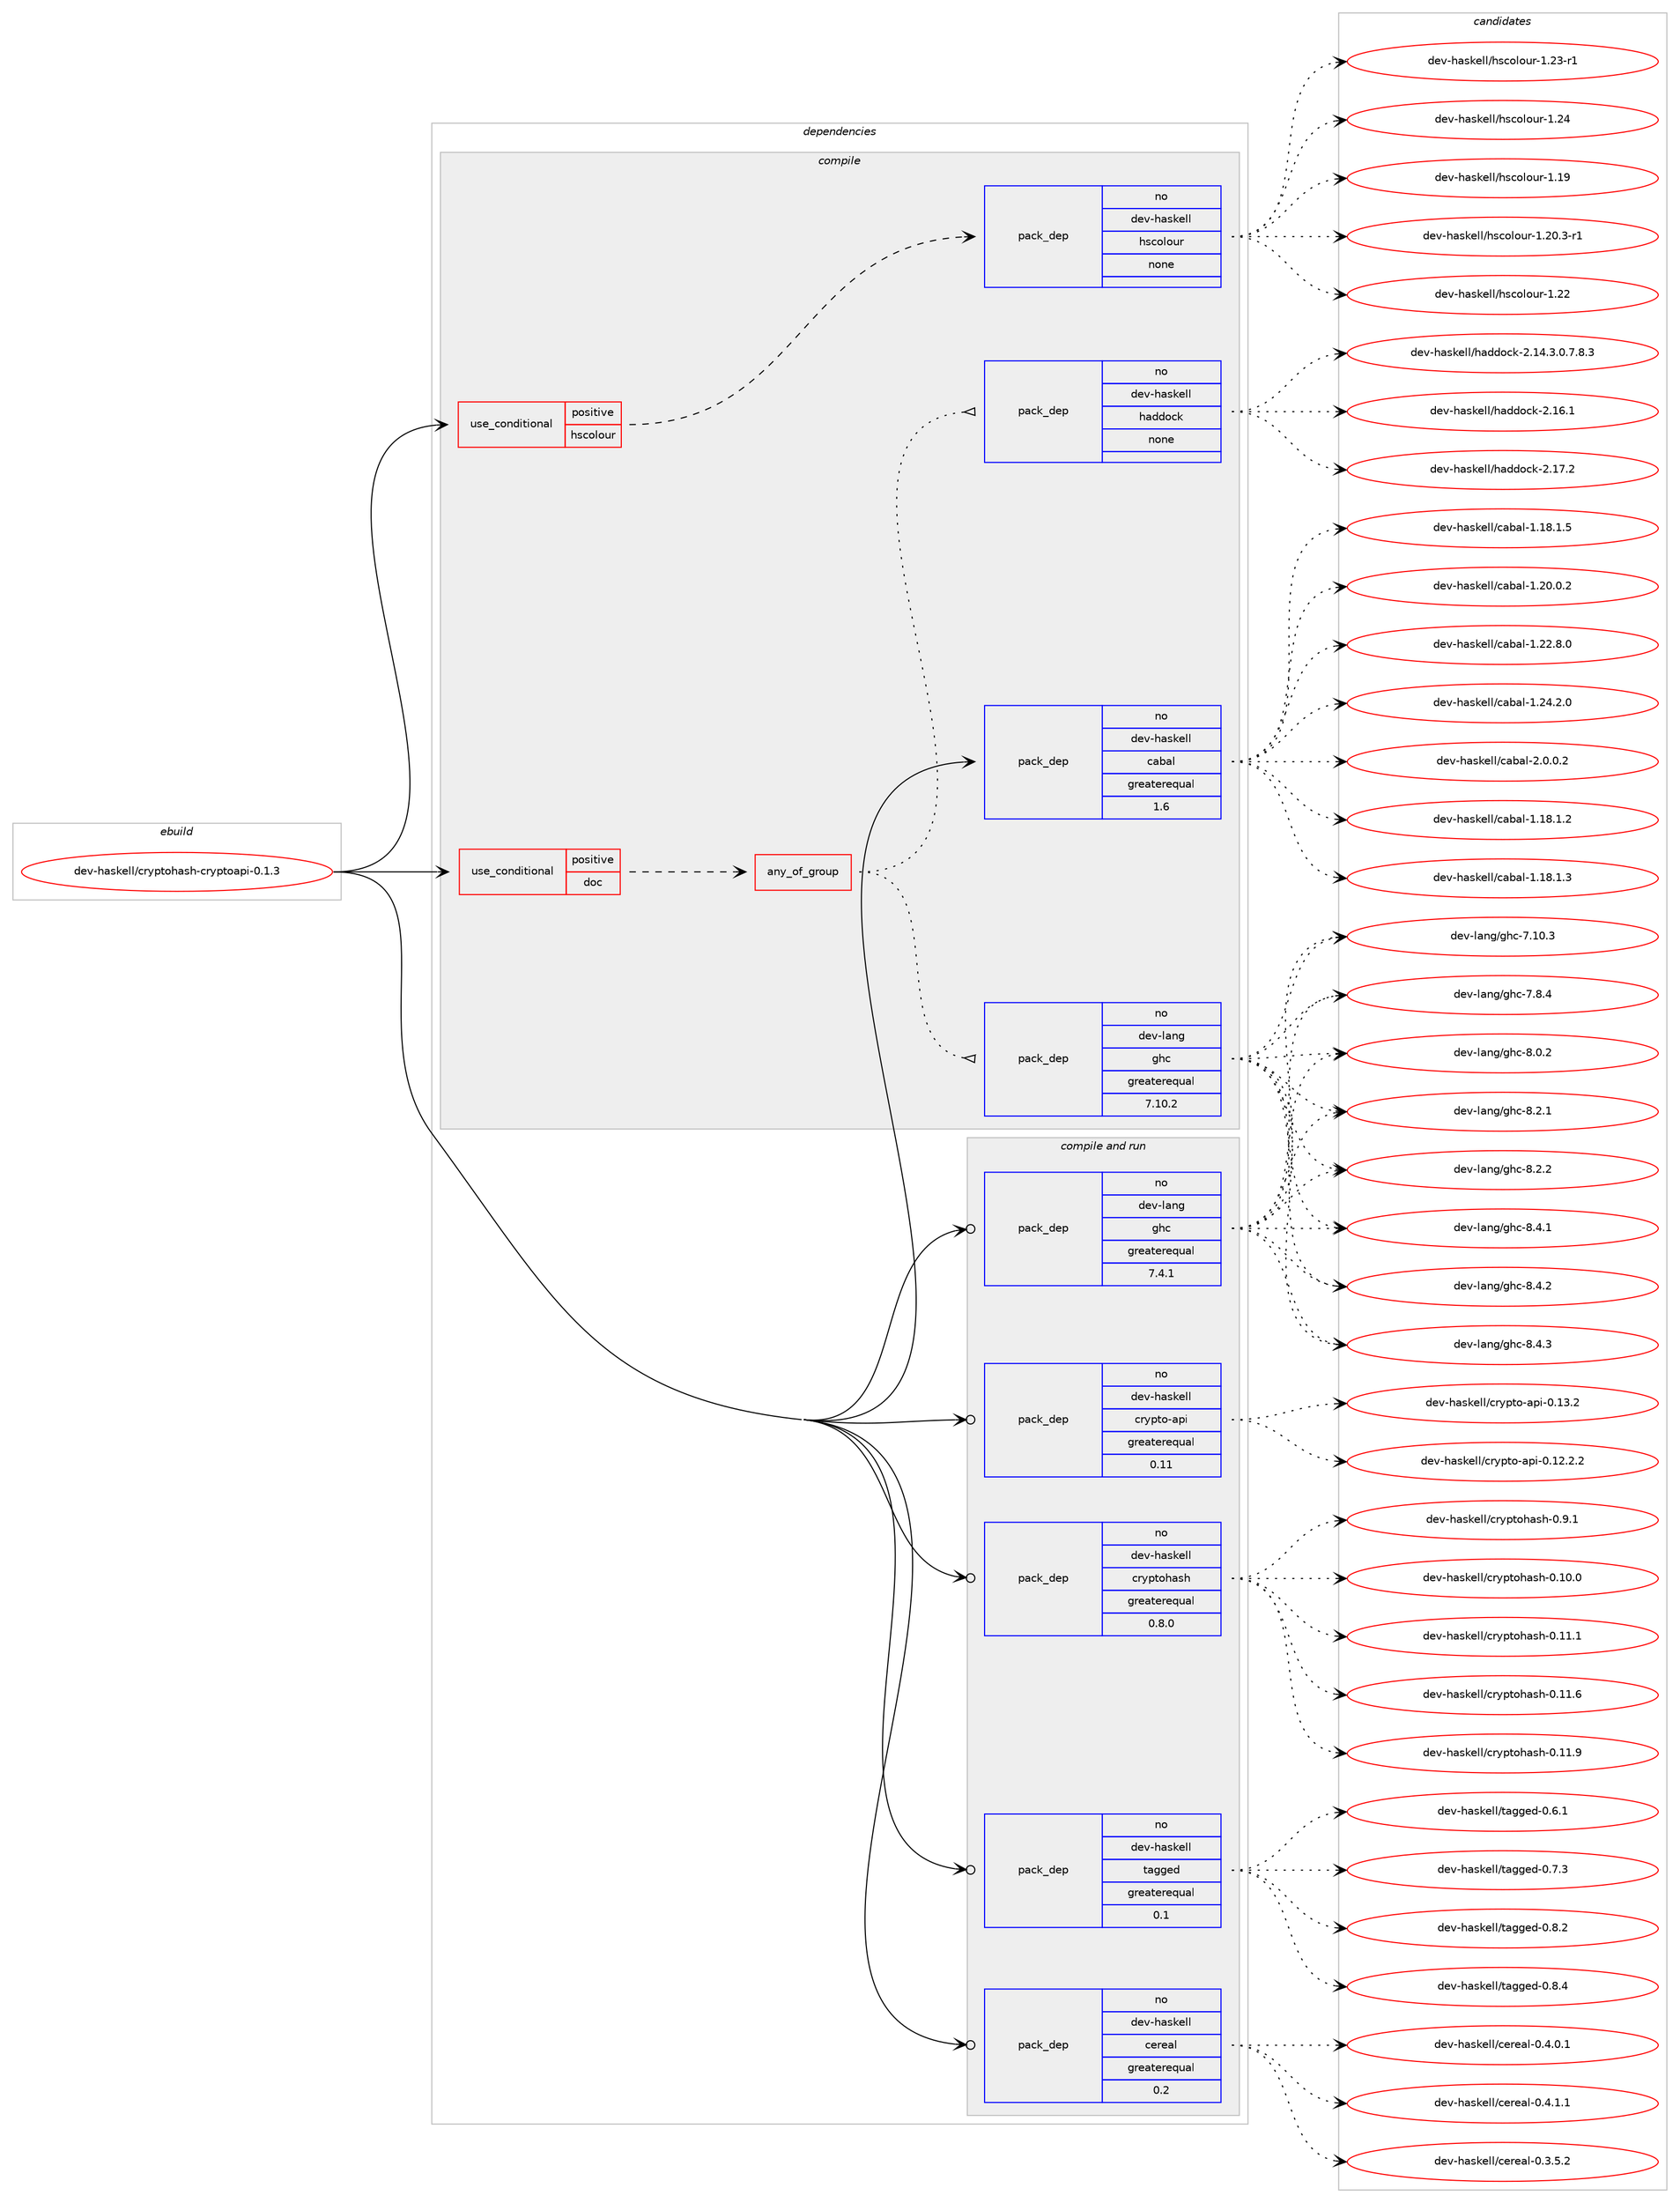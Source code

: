digraph prolog {

# *************
# Graph options
# *************

newrank=true;
concentrate=true;
compound=true;
graph [rankdir=LR,fontname=Helvetica,fontsize=10,ranksep=1.5];#, ranksep=2.5, nodesep=0.2];
edge  [arrowhead=vee];
node  [fontname=Helvetica,fontsize=10];

# **********
# The ebuild
# **********

subgraph cluster_leftcol {
color=gray;
rank=same;
label=<<i>ebuild</i>>;
id [label="dev-haskell/cryptohash-cryptoapi-0.1.3", color=red, width=4, href="../dev-haskell/cryptohash-cryptoapi-0.1.3.svg"];
}

# ****************
# The dependencies
# ****************

subgraph cluster_midcol {
color=gray;
label=<<i>dependencies</i>>;
subgraph cluster_compile {
fillcolor="#eeeeee";
style=filled;
label=<<i>compile</i>>;
subgraph cond359241 {
dependency1330436 [label=<<TABLE BORDER="0" CELLBORDER="1" CELLSPACING="0" CELLPADDING="4"><TR><TD ROWSPAN="3" CELLPADDING="10">use_conditional</TD></TR><TR><TD>positive</TD></TR><TR><TD>doc</TD></TR></TABLE>>, shape=none, color=red];
subgraph any20755 {
dependency1330437 [label=<<TABLE BORDER="0" CELLBORDER="1" CELLSPACING="0" CELLPADDING="4"><TR><TD CELLPADDING="10">any_of_group</TD></TR></TABLE>>, shape=none, color=red];subgraph pack949888 {
dependency1330438 [label=<<TABLE BORDER="0" CELLBORDER="1" CELLSPACING="0" CELLPADDING="4" WIDTH="220"><TR><TD ROWSPAN="6" CELLPADDING="30">pack_dep</TD></TR><TR><TD WIDTH="110">no</TD></TR><TR><TD>dev-haskell</TD></TR><TR><TD>haddock</TD></TR><TR><TD>none</TD></TR><TR><TD></TD></TR></TABLE>>, shape=none, color=blue];
}
dependency1330437:e -> dependency1330438:w [weight=20,style="dotted",arrowhead="oinv"];
subgraph pack949889 {
dependency1330439 [label=<<TABLE BORDER="0" CELLBORDER="1" CELLSPACING="0" CELLPADDING="4" WIDTH="220"><TR><TD ROWSPAN="6" CELLPADDING="30">pack_dep</TD></TR><TR><TD WIDTH="110">no</TD></TR><TR><TD>dev-lang</TD></TR><TR><TD>ghc</TD></TR><TR><TD>greaterequal</TD></TR><TR><TD>7.10.2</TD></TR></TABLE>>, shape=none, color=blue];
}
dependency1330437:e -> dependency1330439:w [weight=20,style="dotted",arrowhead="oinv"];
}
dependency1330436:e -> dependency1330437:w [weight=20,style="dashed",arrowhead="vee"];
}
id:e -> dependency1330436:w [weight=20,style="solid",arrowhead="vee"];
subgraph cond359242 {
dependency1330440 [label=<<TABLE BORDER="0" CELLBORDER="1" CELLSPACING="0" CELLPADDING="4"><TR><TD ROWSPAN="3" CELLPADDING="10">use_conditional</TD></TR><TR><TD>positive</TD></TR><TR><TD>hscolour</TD></TR></TABLE>>, shape=none, color=red];
subgraph pack949890 {
dependency1330441 [label=<<TABLE BORDER="0" CELLBORDER="1" CELLSPACING="0" CELLPADDING="4" WIDTH="220"><TR><TD ROWSPAN="6" CELLPADDING="30">pack_dep</TD></TR><TR><TD WIDTH="110">no</TD></TR><TR><TD>dev-haskell</TD></TR><TR><TD>hscolour</TD></TR><TR><TD>none</TD></TR><TR><TD></TD></TR></TABLE>>, shape=none, color=blue];
}
dependency1330440:e -> dependency1330441:w [weight=20,style="dashed",arrowhead="vee"];
}
id:e -> dependency1330440:w [weight=20,style="solid",arrowhead="vee"];
subgraph pack949891 {
dependency1330442 [label=<<TABLE BORDER="0" CELLBORDER="1" CELLSPACING="0" CELLPADDING="4" WIDTH="220"><TR><TD ROWSPAN="6" CELLPADDING="30">pack_dep</TD></TR><TR><TD WIDTH="110">no</TD></TR><TR><TD>dev-haskell</TD></TR><TR><TD>cabal</TD></TR><TR><TD>greaterequal</TD></TR><TR><TD>1.6</TD></TR></TABLE>>, shape=none, color=blue];
}
id:e -> dependency1330442:w [weight=20,style="solid",arrowhead="vee"];
}
subgraph cluster_compileandrun {
fillcolor="#eeeeee";
style=filled;
label=<<i>compile and run</i>>;
subgraph pack949892 {
dependency1330443 [label=<<TABLE BORDER="0" CELLBORDER="1" CELLSPACING="0" CELLPADDING="4" WIDTH="220"><TR><TD ROWSPAN="6" CELLPADDING="30">pack_dep</TD></TR><TR><TD WIDTH="110">no</TD></TR><TR><TD>dev-haskell</TD></TR><TR><TD>cereal</TD></TR><TR><TD>greaterequal</TD></TR><TR><TD>0.2</TD></TR></TABLE>>, shape=none, color=blue];
}
id:e -> dependency1330443:w [weight=20,style="solid",arrowhead="odotvee"];
subgraph pack949893 {
dependency1330444 [label=<<TABLE BORDER="0" CELLBORDER="1" CELLSPACING="0" CELLPADDING="4" WIDTH="220"><TR><TD ROWSPAN="6" CELLPADDING="30">pack_dep</TD></TR><TR><TD WIDTH="110">no</TD></TR><TR><TD>dev-haskell</TD></TR><TR><TD>crypto-api</TD></TR><TR><TD>greaterequal</TD></TR><TR><TD>0.11</TD></TR></TABLE>>, shape=none, color=blue];
}
id:e -> dependency1330444:w [weight=20,style="solid",arrowhead="odotvee"];
subgraph pack949894 {
dependency1330445 [label=<<TABLE BORDER="0" CELLBORDER="1" CELLSPACING="0" CELLPADDING="4" WIDTH="220"><TR><TD ROWSPAN="6" CELLPADDING="30">pack_dep</TD></TR><TR><TD WIDTH="110">no</TD></TR><TR><TD>dev-haskell</TD></TR><TR><TD>cryptohash</TD></TR><TR><TD>greaterequal</TD></TR><TR><TD>0.8.0</TD></TR></TABLE>>, shape=none, color=blue];
}
id:e -> dependency1330445:w [weight=20,style="solid",arrowhead="odotvee"];
subgraph pack949895 {
dependency1330446 [label=<<TABLE BORDER="0" CELLBORDER="1" CELLSPACING="0" CELLPADDING="4" WIDTH="220"><TR><TD ROWSPAN="6" CELLPADDING="30">pack_dep</TD></TR><TR><TD WIDTH="110">no</TD></TR><TR><TD>dev-haskell</TD></TR><TR><TD>tagged</TD></TR><TR><TD>greaterequal</TD></TR><TR><TD>0.1</TD></TR></TABLE>>, shape=none, color=blue];
}
id:e -> dependency1330446:w [weight=20,style="solid",arrowhead="odotvee"];
subgraph pack949896 {
dependency1330447 [label=<<TABLE BORDER="0" CELLBORDER="1" CELLSPACING="0" CELLPADDING="4" WIDTH="220"><TR><TD ROWSPAN="6" CELLPADDING="30">pack_dep</TD></TR><TR><TD WIDTH="110">no</TD></TR><TR><TD>dev-lang</TD></TR><TR><TD>ghc</TD></TR><TR><TD>greaterequal</TD></TR><TR><TD>7.4.1</TD></TR></TABLE>>, shape=none, color=blue];
}
id:e -> dependency1330447:w [weight=20,style="solid",arrowhead="odotvee"];
}
subgraph cluster_run {
fillcolor="#eeeeee";
style=filled;
label=<<i>run</i>>;
}
}

# **************
# The candidates
# **************

subgraph cluster_choices {
rank=same;
color=gray;
label=<<i>candidates</i>>;

subgraph choice949888 {
color=black;
nodesep=1;
choice1001011184510497115107101108108471049710010011199107455046495246514648465546564651 [label="dev-haskell/haddock-2.14.3.0.7.8.3", color=red, width=4,href="../dev-haskell/haddock-2.14.3.0.7.8.3.svg"];
choice100101118451049711510710110810847104971001001119910745504649544649 [label="dev-haskell/haddock-2.16.1", color=red, width=4,href="../dev-haskell/haddock-2.16.1.svg"];
choice100101118451049711510710110810847104971001001119910745504649554650 [label="dev-haskell/haddock-2.17.2", color=red, width=4,href="../dev-haskell/haddock-2.17.2.svg"];
dependency1330438:e -> choice1001011184510497115107101108108471049710010011199107455046495246514648465546564651:w [style=dotted,weight="100"];
dependency1330438:e -> choice100101118451049711510710110810847104971001001119910745504649544649:w [style=dotted,weight="100"];
dependency1330438:e -> choice100101118451049711510710110810847104971001001119910745504649554650:w [style=dotted,weight="100"];
}
subgraph choice949889 {
color=black;
nodesep=1;
choice1001011184510897110103471031049945554649484651 [label="dev-lang/ghc-7.10.3", color=red, width=4,href="../dev-lang/ghc-7.10.3.svg"];
choice10010111845108971101034710310499455546564652 [label="dev-lang/ghc-7.8.4", color=red, width=4,href="../dev-lang/ghc-7.8.4.svg"];
choice10010111845108971101034710310499455646484650 [label="dev-lang/ghc-8.0.2", color=red, width=4,href="../dev-lang/ghc-8.0.2.svg"];
choice10010111845108971101034710310499455646504649 [label="dev-lang/ghc-8.2.1", color=red, width=4,href="../dev-lang/ghc-8.2.1.svg"];
choice10010111845108971101034710310499455646504650 [label="dev-lang/ghc-8.2.2", color=red, width=4,href="../dev-lang/ghc-8.2.2.svg"];
choice10010111845108971101034710310499455646524649 [label="dev-lang/ghc-8.4.1", color=red, width=4,href="../dev-lang/ghc-8.4.1.svg"];
choice10010111845108971101034710310499455646524650 [label="dev-lang/ghc-8.4.2", color=red, width=4,href="../dev-lang/ghc-8.4.2.svg"];
choice10010111845108971101034710310499455646524651 [label="dev-lang/ghc-8.4.3", color=red, width=4,href="../dev-lang/ghc-8.4.3.svg"];
dependency1330439:e -> choice1001011184510897110103471031049945554649484651:w [style=dotted,weight="100"];
dependency1330439:e -> choice10010111845108971101034710310499455546564652:w [style=dotted,weight="100"];
dependency1330439:e -> choice10010111845108971101034710310499455646484650:w [style=dotted,weight="100"];
dependency1330439:e -> choice10010111845108971101034710310499455646504649:w [style=dotted,weight="100"];
dependency1330439:e -> choice10010111845108971101034710310499455646504650:w [style=dotted,weight="100"];
dependency1330439:e -> choice10010111845108971101034710310499455646524649:w [style=dotted,weight="100"];
dependency1330439:e -> choice10010111845108971101034710310499455646524650:w [style=dotted,weight="100"];
dependency1330439:e -> choice10010111845108971101034710310499455646524651:w [style=dotted,weight="100"];
}
subgraph choice949890 {
color=black;
nodesep=1;
choice100101118451049711510710110810847104115991111081111171144549464957 [label="dev-haskell/hscolour-1.19", color=red, width=4,href="../dev-haskell/hscolour-1.19.svg"];
choice10010111845104971151071011081084710411599111108111117114454946504846514511449 [label="dev-haskell/hscolour-1.20.3-r1", color=red, width=4,href="../dev-haskell/hscolour-1.20.3-r1.svg"];
choice100101118451049711510710110810847104115991111081111171144549465050 [label="dev-haskell/hscolour-1.22", color=red, width=4,href="../dev-haskell/hscolour-1.22.svg"];
choice1001011184510497115107101108108471041159911110811111711445494650514511449 [label="dev-haskell/hscolour-1.23-r1", color=red, width=4,href="../dev-haskell/hscolour-1.23-r1.svg"];
choice100101118451049711510710110810847104115991111081111171144549465052 [label="dev-haskell/hscolour-1.24", color=red, width=4,href="../dev-haskell/hscolour-1.24.svg"];
dependency1330441:e -> choice100101118451049711510710110810847104115991111081111171144549464957:w [style=dotted,weight="100"];
dependency1330441:e -> choice10010111845104971151071011081084710411599111108111117114454946504846514511449:w [style=dotted,weight="100"];
dependency1330441:e -> choice100101118451049711510710110810847104115991111081111171144549465050:w [style=dotted,weight="100"];
dependency1330441:e -> choice1001011184510497115107101108108471041159911110811111711445494650514511449:w [style=dotted,weight="100"];
dependency1330441:e -> choice100101118451049711510710110810847104115991111081111171144549465052:w [style=dotted,weight="100"];
}
subgraph choice949891 {
color=black;
nodesep=1;
choice10010111845104971151071011081084799979897108454946495646494650 [label="dev-haskell/cabal-1.18.1.2", color=red, width=4,href="../dev-haskell/cabal-1.18.1.2.svg"];
choice10010111845104971151071011081084799979897108454946495646494651 [label="dev-haskell/cabal-1.18.1.3", color=red, width=4,href="../dev-haskell/cabal-1.18.1.3.svg"];
choice10010111845104971151071011081084799979897108454946495646494653 [label="dev-haskell/cabal-1.18.1.5", color=red, width=4,href="../dev-haskell/cabal-1.18.1.5.svg"];
choice10010111845104971151071011081084799979897108454946504846484650 [label="dev-haskell/cabal-1.20.0.2", color=red, width=4,href="../dev-haskell/cabal-1.20.0.2.svg"];
choice10010111845104971151071011081084799979897108454946505046564648 [label="dev-haskell/cabal-1.22.8.0", color=red, width=4,href="../dev-haskell/cabal-1.22.8.0.svg"];
choice10010111845104971151071011081084799979897108454946505246504648 [label="dev-haskell/cabal-1.24.2.0", color=red, width=4,href="../dev-haskell/cabal-1.24.2.0.svg"];
choice100101118451049711510710110810847999798971084550464846484650 [label="dev-haskell/cabal-2.0.0.2", color=red, width=4,href="../dev-haskell/cabal-2.0.0.2.svg"];
dependency1330442:e -> choice10010111845104971151071011081084799979897108454946495646494650:w [style=dotted,weight="100"];
dependency1330442:e -> choice10010111845104971151071011081084799979897108454946495646494651:w [style=dotted,weight="100"];
dependency1330442:e -> choice10010111845104971151071011081084799979897108454946495646494653:w [style=dotted,weight="100"];
dependency1330442:e -> choice10010111845104971151071011081084799979897108454946504846484650:w [style=dotted,weight="100"];
dependency1330442:e -> choice10010111845104971151071011081084799979897108454946505046564648:w [style=dotted,weight="100"];
dependency1330442:e -> choice10010111845104971151071011081084799979897108454946505246504648:w [style=dotted,weight="100"];
dependency1330442:e -> choice100101118451049711510710110810847999798971084550464846484650:w [style=dotted,weight="100"];
}
subgraph choice949892 {
color=black;
nodesep=1;
choice10010111845104971151071011081084799101114101971084548465146534650 [label="dev-haskell/cereal-0.3.5.2", color=red, width=4,href="../dev-haskell/cereal-0.3.5.2.svg"];
choice10010111845104971151071011081084799101114101971084548465246484649 [label="dev-haskell/cereal-0.4.0.1", color=red, width=4,href="../dev-haskell/cereal-0.4.0.1.svg"];
choice10010111845104971151071011081084799101114101971084548465246494649 [label="dev-haskell/cereal-0.4.1.1", color=red, width=4,href="../dev-haskell/cereal-0.4.1.1.svg"];
dependency1330443:e -> choice10010111845104971151071011081084799101114101971084548465146534650:w [style=dotted,weight="100"];
dependency1330443:e -> choice10010111845104971151071011081084799101114101971084548465246484649:w [style=dotted,weight="100"];
dependency1330443:e -> choice10010111845104971151071011081084799101114101971084548465246494649:w [style=dotted,weight="100"];
}
subgraph choice949893 {
color=black;
nodesep=1;
choice100101118451049711510710110810847991141211121161114597112105454846495046504650 [label="dev-haskell/crypto-api-0.12.2.2", color=red, width=4,href="../dev-haskell/crypto-api-0.12.2.2.svg"];
choice10010111845104971151071011081084799114121112116111459711210545484649514650 [label="dev-haskell/crypto-api-0.13.2", color=red, width=4,href="../dev-haskell/crypto-api-0.13.2.svg"];
dependency1330444:e -> choice100101118451049711510710110810847991141211121161114597112105454846495046504650:w [style=dotted,weight="100"];
dependency1330444:e -> choice10010111845104971151071011081084799114121112116111459711210545484649514650:w [style=dotted,weight="100"];
}
subgraph choice949894 {
color=black;
nodesep=1;
choice100101118451049711510710110810847991141211121161111049711510445484649484648 [label="dev-haskell/cryptohash-0.10.0", color=red, width=4,href="../dev-haskell/cryptohash-0.10.0.svg"];
choice100101118451049711510710110810847991141211121161111049711510445484649494649 [label="dev-haskell/cryptohash-0.11.1", color=red, width=4,href="../dev-haskell/cryptohash-0.11.1.svg"];
choice100101118451049711510710110810847991141211121161111049711510445484649494654 [label="dev-haskell/cryptohash-0.11.6", color=red, width=4,href="../dev-haskell/cryptohash-0.11.6.svg"];
choice100101118451049711510710110810847991141211121161111049711510445484649494657 [label="dev-haskell/cryptohash-0.11.9", color=red, width=4,href="../dev-haskell/cryptohash-0.11.9.svg"];
choice1001011184510497115107101108108479911412111211611110497115104454846574649 [label="dev-haskell/cryptohash-0.9.1", color=red, width=4,href="../dev-haskell/cryptohash-0.9.1.svg"];
dependency1330445:e -> choice100101118451049711510710110810847991141211121161111049711510445484649484648:w [style=dotted,weight="100"];
dependency1330445:e -> choice100101118451049711510710110810847991141211121161111049711510445484649494649:w [style=dotted,weight="100"];
dependency1330445:e -> choice100101118451049711510710110810847991141211121161111049711510445484649494654:w [style=dotted,weight="100"];
dependency1330445:e -> choice100101118451049711510710110810847991141211121161111049711510445484649494657:w [style=dotted,weight="100"];
dependency1330445:e -> choice1001011184510497115107101108108479911412111211611110497115104454846574649:w [style=dotted,weight="100"];
}
subgraph choice949895 {
color=black;
nodesep=1;
choice10010111845104971151071011081084711697103103101100454846544649 [label="dev-haskell/tagged-0.6.1", color=red, width=4,href="../dev-haskell/tagged-0.6.1.svg"];
choice10010111845104971151071011081084711697103103101100454846554651 [label="dev-haskell/tagged-0.7.3", color=red, width=4,href="../dev-haskell/tagged-0.7.3.svg"];
choice10010111845104971151071011081084711697103103101100454846564650 [label="dev-haskell/tagged-0.8.2", color=red, width=4,href="../dev-haskell/tagged-0.8.2.svg"];
choice10010111845104971151071011081084711697103103101100454846564652 [label="dev-haskell/tagged-0.8.4", color=red, width=4,href="../dev-haskell/tagged-0.8.4.svg"];
dependency1330446:e -> choice10010111845104971151071011081084711697103103101100454846544649:w [style=dotted,weight="100"];
dependency1330446:e -> choice10010111845104971151071011081084711697103103101100454846554651:w [style=dotted,weight="100"];
dependency1330446:e -> choice10010111845104971151071011081084711697103103101100454846564650:w [style=dotted,weight="100"];
dependency1330446:e -> choice10010111845104971151071011081084711697103103101100454846564652:w [style=dotted,weight="100"];
}
subgraph choice949896 {
color=black;
nodesep=1;
choice1001011184510897110103471031049945554649484651 [label="dev-lang/ghc-7.10.3", color=red, width=4,href="../dev-lang/ghc-7.10.3.svg"];
choice10010111845108971101034710310499455546564652 [label="dev-lang/ghc-7.8.4", color=red, width=4,href="../dev-lang/ghc-7.8.4.svg"];
choice10010111845108971101034710310499455646484650 [label="dev-lang/ghc-8.0.2", color=red, width=4,href="../dev-lang/ghc-8.0.2.svg"];
choice10010111845108971101034710310499455646504649 [label="dev-lang/ghc-8.2.1", color=red, width=4,href="../dev-lang/ghc-8.2.1.svg"];
choice10010111845108971101034710310499455646504650 [label="dev-lang/ghc-8.2.2", color=red, width=4,href="../dev-lang/ghc-8.2.2.svg"];
choice10010111845108971101034710310499455646524649 [label="dev-lang/ghc-8.4.1", color=red, width=4,href="../dev-lang/ghc-8.4.1.svg"];
choice10010111845108971101034710310499455646524650 [label="dev-lang/ghc-8.4.2", color=red, width=4,href="../dev-lang/ghc-8.4.2.svg"];
choice10010111845108971101034710310499455646524651 [label="dev-lang/ghc-8.4.3", color=red, width=4,href="../dev-lang/ghc-8.4.3.svg"];
dependency1330447:e -> choice1001011184510897110103471031049945554649484651:w [style=dotted,weight="100"];
dependency1330447:e -> choice10010111845108971101034710310499455546564652:w [style=dotted,weight="100"];
dependency1330447:e -> choice10010111845108971101034710310499455646484650:w [style=dotted,weight="100"];
dependency1330447:e -> choice10010111845108971101034710310499455646504649:w [style=dotted,weight="100"];
dependency1330447:e -> choice10010111845108971101034710310499455646504650:w [style=dotted,weight="100"];
dependency1330447:e -> choice10010111845108971101034710310499455646524649:w [style=dotted,weight="100"];
dependency1330447:e -> choice10010111845108971101034710310499455646524650:w [style=dotted,weight="100"];
dependency1330447:e -> choice10010111845108971101034710310499455646524651:w [style=dotted,weight="100"];
}
}

}
